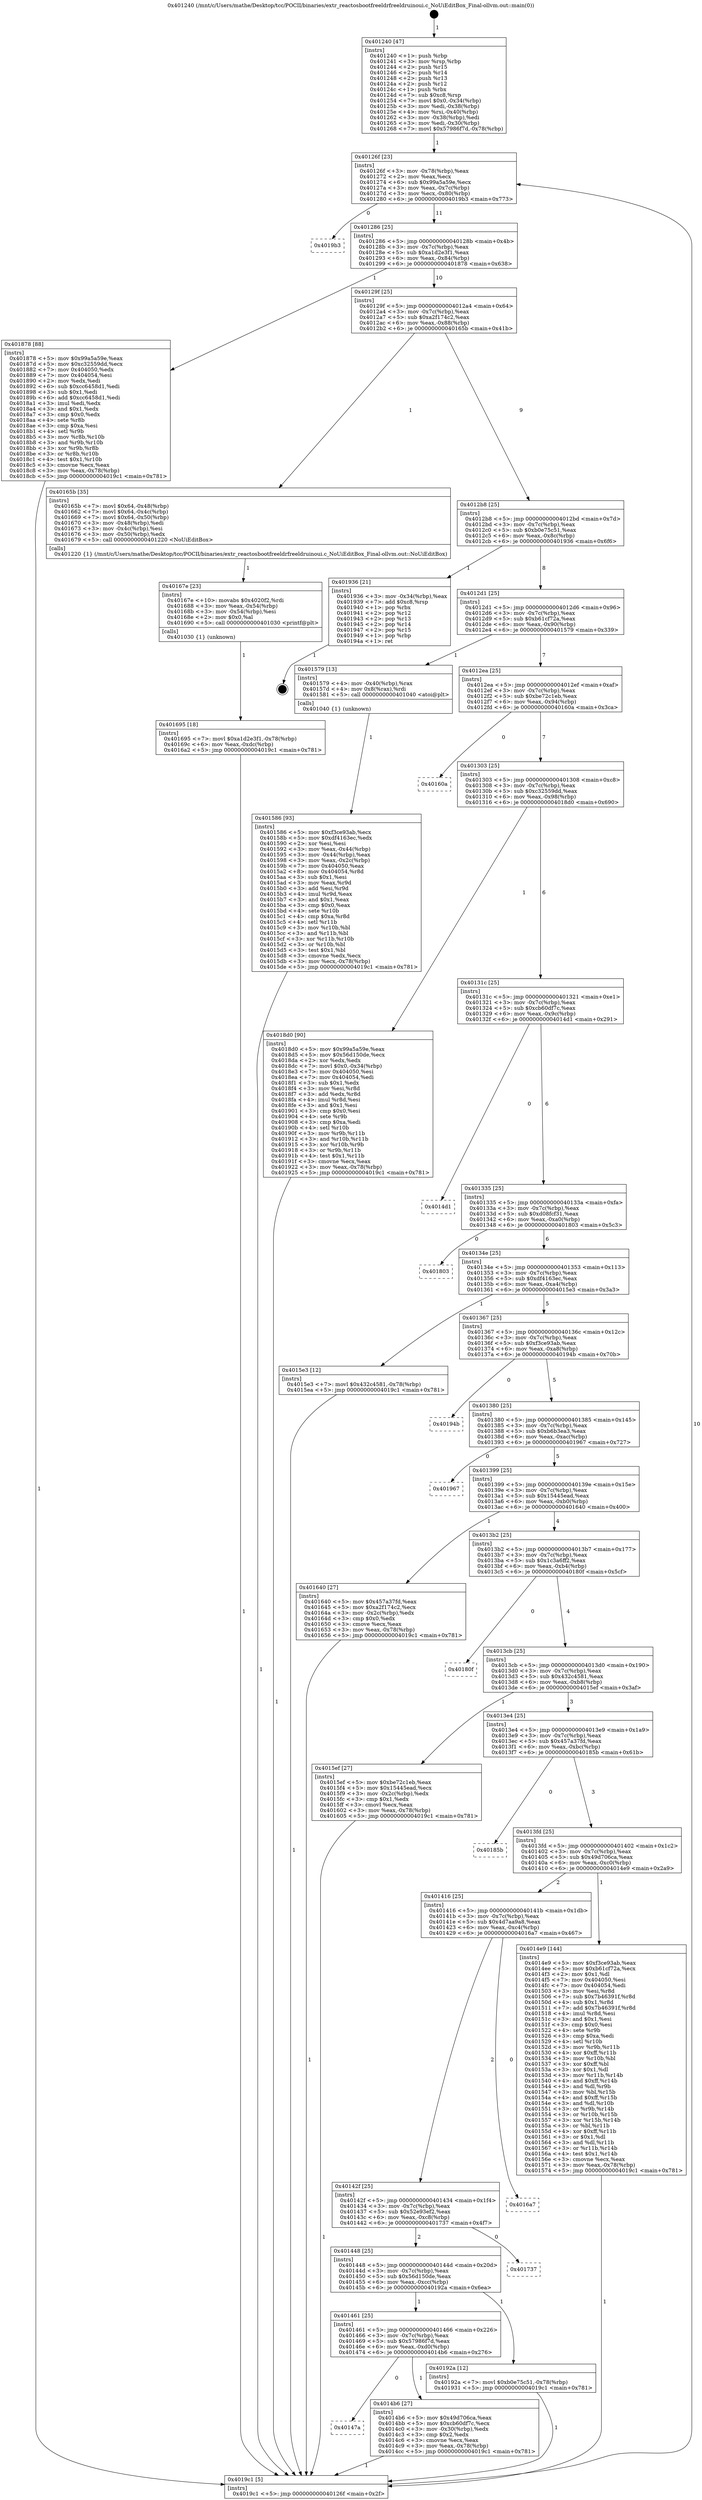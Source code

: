 digraph "0x401240" {
  label = "0x401240 (/mnt/c/Users/mathe/Desktop/tcc/POCII/binaries/extr_reactosbootfreeldrfreeldruinoui.c_NoUiEditBox_Final-ollvm.out::main(0))"
  labelloc = "t"
  node[shape=record]

  Entry [label="",width=0.3,height=0.3,shape=circle,fillcolor=black,style=filled]
  "0x40126f" [label="{
     0x40126f [23]\l
     | [instrs]\l
     &nbsp;&nbsp;0x40126f \<+3\>: mov -0x78(%rbp),%eax\l
     &nbsp;&nbsp;0x401272 \<+2\>: mov %eax,%ecx\l
     &nbsp;&nbsp;0x401274 \<+6\>: sub $0x99a5a59e,%ecx\l
     &nbsp;&nbsp;0x40127a \<+3\>: mov %eax,-0x7c(%rbp)\l
     &nbsp;&nbsp;0x40127d \<+3\>: mov %ecx,-0x80(%rbp)\l
     &nbsp;&nbsp;0x401280 \<+6\>: je 00000000004019b3 \<main+0x773\>\l
  }"]
  "0x4019b3" [label="{
     0x4019b3\l
  }", style=dashed]
  "0x401286" [label="{
     0x401286 [25]\l
     | [instrs]\l
     &nbsp;&nbsp;0x401286 \<+5\>: jmp 000000000040128b \<main+0x4b\>\l
     &nbsp;&nbsp;0x40128b \<+3\>: mov -0x7c(%rbp),%eax\l
     &nbsp;&nbsp;0x40128e \<+5\>: sub $0xa1d2e3f1,%eax\l
     &nbsp;&nbsp;0x401293 \<+6\>: mov %eax,-0x84(%rbp)\l
     &nbsp;&nbsp;0x401299 \<+6\>: je 0000000000401878 \<main+0x638\>\l
  }"]
  Exit [label="",width=0.3,height=0.3,shape=circle,fillcolor=black,style=filled,peripheries=2]
  "0x401878" [label="{
     0x401878 [88]\l
     | [instrs]\l
     &nbsp;&nbsp;0x401878 \<+5\>: mov $0x99a5a59e,%eax\l
     &nbsp;&nbsp;0x40187d \<+5\>: mov $0xc32559dd,%ecx\l
     &nbsp;&nbsp;0x401882 \<+7\>: mov 0x404050,%edx\l
     &nbsp;&nbsp;0x401889 \<+7\>: mov 0x404054,%esi\l
     &nbsp;&nbsp;0x401890 \<+2\>: mov %edx,%edi\l
     &nbsp;&nbsp;0x401892 \<+6\>: sub $0xcc6458d1,%edi\l
     &nbsp;&nbsp;0x401898 \<+3\>: sub $0x1,%edi\l
     &nbsp;&nbsp;0x40189b \<+6\>: add $0xcc6458d1,%edi\l
     &nbsp;&nbsp;0x4018a1 \<+3\>: imul %edi,%edx\l
     &nbsp;&nbsp;0x4018a4 \<+3\>: and $0x1,%edx\l
     &nbsp;&nbsp;0x4018a7 \<+3\>: cmp $0x0,%edx\l
     &nbsp;&nbsp;0x4018aa \<+4\>: sete %r8b\l
     &nbsp;&nbsp;0x4018ae \<+3\>: cmp $0xa,%esi\l
     &nbsp;&nbsp;0x4018b1 \<+4\>: setl %r9b\l
     &nbsp;&nbsp;0x4018b5 \<+3\>: mov %r8b,%r10b\l
     &nbsp;&nbsp;0x4018b8 \<+3\>: and %r9b,%r10b\l
     &nbsp;&nbsp;0x4018bb \<+3\>: xor %r9b,%r8b\l
     &nbsp;&nbsp;0x4018be \<+3\>: or %r8b,%r10b\l
     &nbsp;&nbsp;0x4018c1 \<+4\>: test $0x1,%r10b\l
     &nbsp;&nbsp;0x4018c5 \<+3\>: cmovne %ecx,%eax\l
     &nbsp;&nbsp;0x4018c8 \<+3\>: mov %eax,-0x78(%rbp)\l
     &nbsp;&nbsp;0x4018cb \<+5\>: jmp 00000000004019c1 \<main+0x781\>\l
  }"]
  "0x40129f" [label="{
     0x40129f [25]\l
     | [instrs]\l
     &nbsp;&nbsp;0x40129f \<+5\>: jmp 00000000004012a4 \<main+0x64\>\l
     &nbsp;&nbsp;0x4012a4 \<+3\>: mov -0x7c(%rbp),%eax\l
     &nbsp;&nbsp;0x4012a7 \<+5\>: sub $0xa2f174c2,%eax\l
     &nbsp;&nbsp;0x4012ac \<+6\>: mov %eax,-0x88(%rbp)\l
     &nbsp;&nbsp;0x4012b2 \<+6\>: je 000000000040165b \<main+0x41b\>\l
  }"]
  "0x401695" [label="{
     0x401695 [18]\l
     | [instrs]\l
     &nbsp;&nbsp;0x401695 \<+7\>: movl $0xa1d2e3f1,-0x78(%rbp)\l
     &nbsp;&nbsp;0x40169c \<+6\>: mov %eax,-0xdc(%rbp)\l
     &nbsp;&nbsp;0x4016a2 \<+5\>: jmp 00000000004019c1 \<main+0x781\>\l
  }"]
  "0x40165b" [label="{
     0x40165b [35]\l
     | [instrs]\l
     &nbsp;&nbsp;0x40165b \<+7\>: movl $0x64,-0x48(%rbp)\l
     &nbsp;&nbsp;0x401662 \<+7\>: movl $0x64,-0x4c(%rbp)\l
     &nbsp;&nbsp;0x401669 \<+7\>: movl $0x64,-0x50(%rbp)\l
     &nbsp;&nbsp;0x401670 \<+3\>: mov -0x48(%rbp),%edi\l
     &nbsp;&nbsp;0x401673 \<+3\>: mov -0x4c(%rbp),%esi\l
     &nbsp;&nbsp;0x401676 \<+3\>: mov -0x50(%rbp),%edx\l
     &nbsp;&nbsp;0x401679 \<+5\>: call 0000000000401220 \<NoUiEditBox\>\l
     | [calls]\l
     &nbsp;&nbsp;0x401220 \{1\} (/mnt/c/Users/mathe/Desktop/tcc/POCII/binaries/extr_reactosbootfreeldrfreeldruinoui.c_NoUiEditBox_Final-ollvm.out::NoUiEditBox)\l
  }"]
  "0x4012b8" [label="{
     0x4012b8 [25]\l
     | [instrs]\l
     &nbsp;&nbsp;0x4012b8 \<+5\>: jmp 00000000004012bd \<main+0x7d\>\l
     &nbsp;&nbsp;0x4012bd \<+3\>: mov -0x7c(%rbp),%eax\l
     &nbsp;&nbsp;0x4012c0 \<+5\>: sub $0xb0e75c51,%eax\l
     &nbsp;&nbsp;0x4012c5 \<+6\>: mov %eax,-0x8c(%rbp)\l
     &nbsp;&nbsp;0x4012cb \<+6\>: je 0000000000401936 \<main+0x6f6\>\l
  }"]
  "0x40167e" [label="{
     0x40167e [23]\l
     | [instrs]\l
     &nbsp;&nbsp;0x40167e \<+10\>: movabs $0x4020f2,%rdi\l
     &nbsp;&nbsp;0x401688 \<+3\>: mov %eax,-0x54(%rbp)\l
     &nbsp;&nbsp;0x40168b \<+3\>: mov -0x54(%rbp),%esi\l
     &nbsp;&nbsp;0x40168e \<+2\>: mov $0x0,%al\l
     &nbsp;&nbsp;0x401690 \<+5\>: call 0000000000401030 \<printf@plt\>\l
     | [calls]\l
     &nbsp;&nbsp;0x401030 \{1\} (unknown)\l
  }"]
  "0x401936" [label="{
     0x401936 [21]\l
     | [instrs]\l
     &nbsp;&nbsp;0x401936 \<+3\>: mov -0x34(%rbp),%eax\l
     &nbsp;&nbsp;0x401939 \<+7\>: add $0xc8,%rsp\l
     &nbsp;&nbsp;0x401940 \<+1\>: pop %rbx\l
     &nbsp;&nbsp;0x401941 \<+2\>: pop %r12\l
     &nbsp;&nbsp;0x401943 \<+2\>: pop %r13\l
     &nbsp;&nbsp;0x401945 \<+2\>: pop %r14\l
     &nbsp;&nbsp;0x401947 \<+2\>: pop %r15\l
     &nbsp;&nbsp;0x401949 \<+1\>: pop %rbp\l
     &nbsp;&nbsp;0x40194a \<+1\>: ret\l
  }"]
  "0x4012d1" [label="{
     0x4012d1 [25]\l
     | [instrs]\l
     &nbsp;&nbsp;0x4012d1 \<+5\>: jmp 00000000004012d6 \<main+0x96\>\l
     &nbsp;&nbsp;0x4012d6 \<+3\>: mov -0x7c(%rbp),%eax\l
     &nbsp;&nbsp;0x4012d9 \<+5\>: sub $0xb61cf72a,%eax\l
     &nbsp;&nbsp;0x4012de \<+6\>: mov %eax,-0x90(%rbp)\l
     &nbsp;&nbsp;0x4012e4 \<+6\>: je 0000000000401579 \<main+0x339\>\l
  }"]
  "0x401586" [label="{
     0x401586 [93]\l
     | [instrs]\l
     &nbsp;&nbsp;0x401586 \<+5\>: mov $0xf3ce93ab,%ecx\l
     &nbsp;&nbsp;0x40158b \<+5\>: mov $0xdf4163ec,%edx\l
     &nbsp;&nbsp;0x401590 \<+2\>: xor %esi,%esi\l
     &nbsp;&nbsp;0x401592 \<+3\>: mov %eax,-0x44(%rbp)\l
     &nbsp;&nbsp;0x401595 \<+3\>: mov -0x44(%rbp),%eax\l
     &nbsp;&nbsp;0x401598 \<+3\>: mov %eax,-0x2c(%rbp)\l
     &nbsp;&nbsp;0x40159b \<+7\>: mov 0x404050,%eax\l
     &nbsp;&nbsp;0x4015a2 \<+8\>: mov 0x404054,%r8d\l
     &nbsp;&nbsp;0x4015aa \<+3\>: sub $0x1,%esi\l
     &nbsp;&nbsp;0x4015ad \<+3\>: mov %eax,%r9d\l
     &nbsp;&nbsp;0x4015b0 \<+3\>: add %esi,%r9d\l
     &nbsp;&nbsp;0x4015b3 \<+4\>: imul %r9d,%eax\l
     &nbsp;&nbsp;0x4015b7 \<+3\>: and $0x1,%eax\l
     &nbsp;&nbsp;0x4015ba \<+3\>: cmp $0x0,%eax\l
     &nbsp;&nbsp;0x4015bd \<+4\>: sete %r10b\l
     &nbsp;&nbsp;0x4015c1 \<+4\>: cmp $0xa,%r8d\l
     &nbsp;&nbsp;0x4015c5 \<+4\>: setl %r11b\l
     &nbsp;&nbsp;0x4015c9 \<+3\>: mov %r10b,%bl\l
     &nbsp;&nbsp;0x4015cc \<+3\>: and %r11b,%bl\l
     &nbsp;&nbsp;0x4015cf \<+3\>: xor %r11b,%r10b\l
     &nbsp;&nbsp;0x4015d2 \<+3\>: or %r10b,%bl\l
     &nbsp;&nbsp;0x4015d5 \<+3\>: test $0x1,%bl\l
     &nbsp;&nbsp;0x4015d8 \<+3\>: cmovne %edx,%ecx\l
     &nbsp;&nbsp;0x4015db \<+3\>: mov %ecx,-0x78(%rbp)\l
     &nbsp;&nbsp;0x4015de \<+5\>: jmp 00000000004019c1 \<main+0x781\>\l
  }"]
  "0x401579" [label="{
     0x401579 [13]\l
     | [instrs]\l
     &nbsp;&nbsp;0x401579 \<+4\>: mov -0x40(%rbp),%rax\l
     &nbsp;&nbsp;0x40157d \<+4\>: mov 0x8(%rax),%rdi\l
     &nbsp;&nbsp;0x401581 \<+5\>: call 0000000000401040 \<atoi@plt\>\l
     | [calls]\l
     &nbsp;&nbsp;0x401040 \{1\} (unknown)\l
  }"]
  "0x4012ea" [label="{
     0x4012ea [25]\l
     | [instrs]\l
     &nbsp;&nbsp;0x4012ea \<+5\>: jmp 00000000004012ef \<main+0xaf\>\l
     &nbsp;&nbsp;0x4012ef \<+3\>: mov -0x7c(%rbp),%eax\l
     &nbsp;&nbsp;0x4012f2 \<+5\>: sub $0xbe72c1eb,%eax\l
     &nbsp;&nbsp;0x4012f7 \<+6\>: mov %eax,-0x94(%rbp)\l
     &nbsp;&nbsp;0x4012fd \<+6\>: je 000000000040160a \<main+0x3ca\>\l
  }"]
  "0x401240" [label="{
     0x401240 [47]\l
     | [instrs]\l
     &nbsp;&nbsp;0x401240 \<+1\>: push %rbp\l
     &nbsp;&nbsp;0x401241 \<+3\>: mov %rsp,%rbp\l
     &nbsp;&nbsp;0x401244 \<+2\>: push %r15\l
     &nbsp;&nbsp;0x401246 \<+2\>: push %r14\l
     &nbsp;&nbsp;0x401248 \<+2\>: push %r13\l
     &nbsp;&nbsp;0x40124a \<+2\>: push %r12\l
     &nbsp;&nbsp;0x40124c \<+1\>: push %rbx\l
     &nbsp;&nbsp;0x40124d \<+7\>: sub $0xc8,%rsp\l
     &nbsp;&nbsp;0x401254 \<+7\>: movl $0x0,-0x34(%rbp)\l
     &nbsp;&nbsp;0x40125b \<+3\>: mov %edi,-0x38(%rbp)\l
     &nbsp;&nbsp;0x40125e \<+4\>: mov %rsi,-0x40(%rbp)\l
     &nbsp;&nbsp;0x401262 \<+3\>: mov -0x38(%rbp),%edi\l
     &nbsp;&nbsp;0x401265 \<+3\>: mov %edi,-0x30(%rbp)\l
     &nbsp;&nbsp;0x401268 \<+7\>: movl $0x57986f7d,-0x78(%rbp)\l
  }"]
  "0x40160a" [label="{
     0x40160a\l
  }", style=dashed]
  "0x401303" [label="{
     0x401303 [25]\l
     | [instrs]\l
     &nbsp;&nbsp;0x401303 \<+5\>: jmp 0000000000401308 \<main+0xc8\>\l
     &nbsp;&nbsp;0x401308 \<+3\>: mov -0x7c(%rbp),%eax\l
     &nbsp;&nbsp;0x40130b \<+5\>: sub $0xc32559dd,%eax\l
     &nbsp;&nbsp;0x401310 \<+6\>: mov %eax,-0x98(%rbp)\l
     &nbsp;&nbsp;0x401316 \<+6\>: je 00000000004018d0 \<main+0x690\>\l
  }"]
  "0x4019c1" [label="{
     0x4019c1 [5]\l
     | [instrs]\l
     &nbsp;&nbsp;0x4019c1 \<+5\>: jmp 000000000040126f \<main+0x2f\>\l
  }"]
  "0x4018d0" [label="{
     0x4018d0 [90]\l
     | [instrs]\l
     &nbsp;&nbsp;0x4018d0 \<+5\>: mov $0x99a5a59e,%eax\l
     &nbsp;&nbsp;0x4018d5 \<+5\>: mov $0x56d150de,%ecx\l
     &nbsp;&nbsp;0x4018da \<+2\>: xor %edx,%edx\l
     &nbsp;&nbsp;0x4018dc \<+7\>: movl $0x0,-0x34(%rbp)\l
     &nbsp;&nbsp;0x4018e3 \<+7\>: mov 0x404050,%esi\l
     &nbsp;&nbsp;0x4018ea \<+7\>: mov 0x404054,%edi\l
     &nbsp;&nbsp;0x4018f1 \<+3\>: sub $0x1,%edx\l
     &nbsp;&nbsp;0x4018f4 \<+3\>: mov %esi,%r8d\l
     &nbsp;&nbsp;0x4018f7 \<+3\>: add %edx,%r8d\l
     &nbsp;&nbsp;0x4018fa \<+4\>: imul %r8d,%esi\l
     &nbsp;&nbsp;0x4018fe \<+3\>: and $0x1,%esi\l
     &nbsp;&nbsp;0x401901 \<+3\>: cmp $0x0,%esi\l
     &nbsp;&nbsp;0x401904 \<+4\>: sete %r9b\l
     &nbsp;&nbsp;0x401908 \<+3\>: cmp $0xa,%edi\l
     &nbsp;&nbsp;0x40190b \<+4\>: setl %r10b\l
     &nbsp;&nbsp;0x40190f \<+3\>: mov %r9b,%r11b\l
     &nbsp;&nbsp;0x401912 \<+3\>: and %r10b,%r11b\l
     &nbsp;&nbsp;0x401915 \<+3\>: xor %r10b,%r9b\l
     &nbsp;&nbsp;0x401918 \<+3\>: or %r9b,%r11b\l
     &nbsp;&nbsp;0x40191b \<+4\>: test $0x1,%r11b\l
     &nbsp;&nbsp;0x40191f \<+3\>: cmovne %ecx,%eax\l
     &nbsp;&nbsp;0x401922 \<+3\>: mov %eax,-0x78(%rbp)\l
     &nbsp;&nbsp;0x401925 \<+5\>: jmp 00000000004019c1 \<main+0x781\>\l
  }"]
  "0x40131c" [label="{
     0x40131c [25]\l
     | [instrs]\l
     &nbsp;&nbsp;0x40131c \<+5\>: jmp 0000000000401321 \<main+0xe1\>\l
     &nbsp;&nbsp;0x401321 \<+3\>: mov -0x7c(%rbp),%eax\l
     &nbsp;&nbsp;0x401324 \<+5\>: sub $0xcb60df7c,%eax\l
     &nbsp;&nbsp;0x401329 \<+6\>: mov %eax,-0x9c(%rbp)\l
     &nbsp;&nbsp;0x40132f \<+6\>: je 00000000004014d1 \<main+0x291\>\l
  }"]
  "0x40147a" [label="{
     0x40147a\l
  }", style=dashed]
  "0x4014d1" [label="{
     0x4014d1\l
  }", style=dashed]
  "0x401335" [label="{
     0x401335 [25]\l
     | [instrs]\l
     &nbsp;&nbsp;0x401335 \<+5\>: jmp 000000000040133a \<main+0xfa\>\l
     &nbsp;&nbsp;0x40133a \<+3\>: mov -0x7c(%rbp),%eax\l
     &nbsp;&nbsp;0x40133d \<+5\>: sub $0xd08fcf31,%eax\l
     &nbsp;&nbsp;0x401342 \<+6\>: mov %eax,-0xa0(%rbp)\l
     &nbsp;&nbsp;0x401348 \<+6\>: je 0000000000401803 \<main+0x5c3\>\l
  }"]
  "0x4014b6" [label="{
     0x4014b6 [27]\l
     | [instrs]\l
     &nbsp;&nbsp;0x4014b6 \<+5\>: mov $0x49d706ca,%eax\l
     &nbsp;&nbsp;0x4014bb \<+5\>: mov $0xcb60df7c,%ecx\l
     &nbsp;&nbsp;0x4014c0 \<+3\>: mov -0x30(%rbp),%edx\l
     &nbsp;&nbsp;0x4014c3 \<+3\>: cmp $0x2,%edx\l
     &nbsp;&nbsp;0x4014c6 \<+3\>: cmovne %ecx,%eax\l
     &nbsp;&nbsp;0x4014c9 \<+3\>: mov %eax,-0x78(%rbp)\l
     &nbsp;&nbsp;0x4014cc \<+5\>: jmp 00000000004019c1 \<main+0x781\>\l
  }"]
  "0x401803" [label="{
     0x401803\l
  }", style=dashed]
  "0x40134e" [label="{
     0x40134e [25]\l
     | [instrs]\l
     &nbsp;&nbsp;0x40134e \<+5\>: jmp 0000000000401353 \<main+0x113\>\l
     &nbsp;&nbsp;0x401353 \<+3\>: mov -0x7c(%rbp),%eax\l
     &nbsp;&nbsp;0x401356 \<+5\>: sub $0xdf4163ec,%eax\l
     &nbsp;&nbsp;0x40135b \<+6\>: mov %eax,-0xa4(%rbp)\l
     &nbsp;&nbsp;0x401361 \<+6\>: je 00000000004015e3 \<main+0x3a3\>\l
  }"]
  "0x401461" [label="{
     0x401461 [25]\l
     | [instrs]\l
     &nbsp;&nbsp;0x401461 \<+5\>: jmp 0000000000401466 \<main+0x226\>\l
     &nbsp;&nbsp;0x401466 \<+3\>: mov -0x7c(%rbp),%eax\l
     &nbsp;&nbsp;0x401469 \<+5\>: sub $0x57986f7d,%eax\l
     &nbsp;&nbsp;0x40146e \<+6\>: mov %eax,-0xd0(%rbp)\l
     &nbsp;&nbsp;0x401474 \<+6\>: je 00000000004014b6 \<main+0x276\>\l
  }"]
  "0x4015e3" [label="{
     0x4015e3 [12]\l
     | [instrs]\l
     &nbsp;&nbsp;0x4015e3 \<+7\>: movl $0x432c4581,-0x78(%rbp)\l
     &nbsp;&nbsp;0x4015ea \<+5\>: jmp 00000000004019c1 \<main+0x781\>\l
  }"]
  "0x401367" [label="{
     0x401367 [25]\l
     | [instrs]\l
     &nbsp;&nbsp;0x401367 \<+5\>: jmp 000000000040136c \<main+0x12c\>\l
     &nbsp;&nbsp;0x40136c \<+3\>: mov -0x7c(%rbp),%eax\l
     &nbsp;&nbsp;0x40136f \<+5\>: sub $0xf3ce93ab,%eax\l
     &nbsp;&nbsp;0x401374 \<+6\>: mov %eax,-0xa8(%rbp)\l
     &nbsp;&nbsp;0x40137a \<+6\>: je 000000000040194b \<main+0x70b\>\l
  }"]
  "0x40192a" [label="{
     0x40192a [12]\l
     | [instrs]\l
     &nbsp;&nbsp;0x40192a \<+7\>: movl $0xb0e75c51,-0x78(%rbp)\l
     &nbsp;&nbsp;0x401931 \<+5\>: jmp 00000000004019c1 \<main+0x781\>\l
  }"]
  "0x40194b" [label="{
     0x40194b\l
  }", style=dashed]
  "0x401380" [label="{
     0x401380 [25]\l
     | [instrs]\l
     &nbsp;&nbsp;0x401380 \<+5\>: jmp 0000000000401385 \<main+0x145\>\l
     &nbsp;&nbsp;0x401385 \<+3\>: mov -0x7c(%rbp),%eax\l
     &nbsp;&nbsp;0x401388 \<+5\>: sub $0xb6b3ea3,%eax\l
     &nbsp;&nbsp;0x40138d \<+6\>: mov %eax,-0xac(%rbp)\l
     &nbsp;&nbsp;0x401393 \<+6\>: je 0000000000401967 \<main+0x727\>\l
  }"]
  "0x401448" [label="{
     0x401448 [25]\l
     | [instrs]\l
     &nbsp;&nbsp;0x401448 \<+5\>: jmp 000000000040144d \<main+0x20d\>\l
     &nbsp;&nbsp;0x40144d \<+3\>: mov -0x7c(%rbp),%eax\l
     &nbsp;&nbsp;0x401450 \<+5\>: sub $0x56d150de,%eax\l
     &nbsp;&nbsp;0x401455 \<+6\>: mov %eax,-0xcc(%rbp)\l
     &nbsp;&nbsp;0x40145b \<+6\>: je 000000000040192a \<main+0x6ea\>\l
  }"]
  "0x401967" [label="{
     0x401967\l
  }", style=dashed]
  "0x401399" [label="{
     0x401399 [25]\l
     | [instrs]\l
     &nbsp;&nbsp;0x401399 \<+5\>: jmp 000000000040139e \<main+0x15e\>\l
     &nbsp;&nbsp;0x40139e \<+3\>: mov -0x7c(%rbp),%eax\l
     &nbsp;&nbsp;0x4013a1 \<+5\>: sub $0x15445ead,%eax\l
     &nbsp;&nbsp;0x4013a6 \<+6\>: mov %eax,-0xb0(%rbp)\l
     &nbsp;&nbsp;0x4013ac \<+6\>: je 0000000000401640 \<main+0x400\>\l
  }"]
  "0x401737" [label="{
     0x401737\l
  }", style=dashed]
  "0x401640" [label="{
     0x401640 [27]\l
     | [instrs]\l
     &nbsp;&nbsp;0x401640 \<+5\>: mov $0x457a37fd,%eax\l
     &nbsp;&nbsp;0x401645 \<+5\>: mov $0xa2f174c2,%ecx\l
     &nbsp;&nbsp;0x40164a \<+3\>: mov -0x2c(%rbp),%edx\l
     &nbsp;&nbsp;0x40164d \<+3\>: cmp $0x0,%edx\l
     &nbsp;&nbsp;0x401650 \<+3\>: cmove %ecx,%eax\l
     &nbsp;&nbsp;0x401653 \<+3\>: mov %eax,-0x78(%rbp)\l
     &nbsp;&nbsp;0x401656 \<+5\>: jmp 00000000004019c1 \<main+0x781\>\l
  }"]
  "0x4013b2" [label="{
     0x4013b2 [25]\l
     | [instrs]\l
     &nbsp;&nbsp;0x4013b2 \<+5\>: jmp 00000000004013b7 \<main+0x177\>\l
     &nbsp;&nbsp;0x4013b7 \<+3\>: mov -0x7c(%rbp),%eax\l
     &nbsp;&nbsp;0x4013ba \<+5\>: sub $0x1c3a6ff2,%eax\l
     &nbsp;&nbsp;0x4013bf \<+6\>: mov %eax,-0xb4(%rbp)\l
     &nbsp;&nbsp;0x4013c5 \<+6\>: je 000000000040180f \<main+0x5cf\>\l
  }"]
  "0x40142f" [label="{
     0x40142f [25]\l
     | [instrs]\l
     &nbsp;&nbsp;0x40142f \<+5\>: jmp 0000000000401434 \<main+0x1f4\>\l
     &nbsp;&nbsp;0x401434 \<+3\>: mov -0x7c(%rbp),%eax\l
     &nbsp;&nbsp;0x401437 \<+5\>: sub $0x52e93ef2,%eax\l
     &nbsp;&nbsp;0x40143c \<+6\>: mov %eax,-0xc8(%rbp)\l
     &nbsp;&nbsp;0x401442 \<+6\>: je 0000000000401737 \<main+0x4f7\>\l
  }"]
  "0x40180f" [label="{
     0x40180f\l
  }", style=dashed]
  "0x4013cb" [label="{
     0x4013cb [25]\l
     | [instrs]\l
     &nbsp;&nbsp;0x4013cb \<+5\>: jmp 00000000004013d0 \<main+0x190\>\l
     &nbsp;&nbsp;0x4013d0 \<+3\>: mov -0x7c(%rbp),%eax\l
     &nbsp;&nbsp;0x4013d3 \<+5\>: sub $0x432c4581,%eax\l
     &nbsp;&nbsp;0x4013d8 \<+6\>: mov %eax,-0xb8(%rbp)\l
     &nbsp;&nbsp;0x4013de \<+6\>: je 00000000004015ef \<main+0x3af\>\l
  }"]
  "0x4016a7" [label="{
     0x4016a7\l
  }", style=dashed]
  "0x4015ef" [label="{
     0x4015ef [27]\l
     | [instrs]\l
     &nbsp;&nbsp;0x4015ef \<+5\>: mov $0xbe72c1eb,%eax\l
     &nbsp;&nbsp;0x4015f4 \<+5\>: mov $0x15445ead,%ecx\l
     &nbsp;&nbsp;0x4015f9 \<+3\>: mov -0x2c(%rbp),%edx\l
     &nbsp;&nbsp;0x4015fc \<+3\>: cmp $0x1,%edx\l
     &nbsp;&nbsp;0x4015ff \<+3\>: cmovl %ecx,%eax\l
     &nbsp;&nbsp;0x401602 \<+3\>: mov %eax,-0x78(%rbp)\l
     &nbsp;&nbsp;0x401605 \<+5\>: jmp 00000000004019c1 \<main+0x781\>\l
  }"]
  "0x4013e4" [label="{
     0x4013e4 [25]\l
     | [instrs]\l
     &nbsp;&nbsp;0x4013e4 \<+5\>: jmp 00000000004013e9 \<main+0x1a9\>\l
     &nbsp;&nbsp;0x4013e9 \<+3\>: mov -0x7c(%rbp),%eax\l
     &nbsp;&nbsp;0x4013ec \<+5\>: sub $0x457a37fd,%eax\l
     &nbsp;&nbsp;0x4013f1 \<+6\>: mov %eax,-0xbc(%rbp)\l
     &nbsp;&nbsp;0x4013f7 \<+6\>: je 000000000040185b \<main+0x61b\>\l
  }"]
  "0x401416" [label="{
     0x401416 [25]\l
     | [instrs]\l
     &nbsp;&nbsp;0x401416 \<+5\>: jmp 000000000040141b \<main+0x1db\>\l
     &nbsp;&nbsp;0x40141b \<+3\>: mov -0x7c(%rbp),%eax\l
     &nbsp;&nbsp;0x40141e \<+5\>: sub $0x4d7aa9a8,%eax\l
     &nbsp;&nbsp;0x401423 \<+6\>: mov %eax,-0xc4(%rbp)\l
     &nbsp;&nbsp;0x401429 \<+6\>: je 00000000004016a7 \<main+0x467\>\l
  }"]
  "0x40185b" [label="{
     0x40185b\l
  }", style=dashed]
  "0x4013fd" [label="{
     0x4013fd [25]\l
     | [instrs]\l
     &nbsp;&nbsp;0x4013fd \<+5\>: jmp 0000000000401402 \<main+0x1c2\>\l
     &nbsp;&nbsp;0x401402 \<+3\>: mov -0x7c(%rbp),%eax\l
     &nbsp;&nbsp;0x401405 \<+5\>: sub $0x49d706ca,%eax\l
     &nbsp;&nbsp;0x40140a \<+6\>: mov %eax,-0xc0(%rbp)\l
     &nbsp;&nbsp;0x401410 \<+6\>: je 00000000004014e9 \<main+0x2a9\>\l
  }"]
  "0x4014e9" [label="{
     0x4014e9 [144]\l
     | [instrs]\l
     &nbsp;&nbsp;0x4014e9 \<+5\>: mov $0xf3ce93ab,%eax\l
     &nbsp;&nbsp;0x4014ee \<+5\>: mov $0xb61cf72a,%ecx\l
     &nbsp;&nbsp;0x4014f3 \<+2\>: mov $0x1,%dl\l
     &nbsp;&nbsp;0x4014f5 \<+7\>: mov 0x404050,%esi\l
     &nbsp;&nbsp;0x4014fc \<+7\>: mov 0x404054,%edi\l
     &nbsp;&nbsp;0x401503 \<+3\>: mov %esi,%r8d\l
     &nbsp;&nbsp;0x401506 \<+7\>: sub $0x7b46391f,%r8d\l
     &nbsp;&nbsp;0x40150d \<+4\>: sub $0x1,%r8d\l
     &nbsp;&nbsp;0x401511 \<+7\>: add $0x7b46391f,%r8d\l
     &nbsp;&nbsp;0x401518 \<+4\>: imul %r8d,%esi\l
     &nbsp;&nbsp;0x40151c \<+3\>: and $0x1,%esi\l
     &nbsp;&nbsp;0x40151f \<+3\>: cmp $0x0,%esi\l
     &nbsp;&nbsp;0x401522 \<+4\>: sete %r9b\l
     &nbsp;&nbsp;0x401526 \<+3\>: cmp $0xa,%edi\l
     &nbsp;&nbsp;0x401529 \<+4\>: setl %r10b\l
     &nbsp;&nbsp;0x40152d \<+3\>: mov %r9b,%r11b\l
     &nbsp;&nbsp;0x401530 \<+4\>: xor $0xff,%r11b\l
     &nbsp;&nbsp;0x401534 \<+3\>: mov %r10b,%bl\l
     &nbsp;&nbsp;0x401537 \<+3\>: xor $0xff,%bl\l
     &nbsp;&nbsp;0x40153a \<+3\>: xor $0x1,%dl\l
     &nbsp;&nbsp;0x40153d \<+3\>: mov %r11b,%r14b\l
     &nbsp;&nbsp;0x401540 \<+4\>: and $0xff,%r14b\l
     &nbsp;&nbsp;0x401544 \<+3\>: and %dl,%r9b\l
     &nbsp;&nbsp;0x401547 \<+3\>: mov %bl,%r15b\l
     &nbsp;&nbsp;0x40154a \<+4\>: and $0xff,%r15b\l
     &nbsp;&nbsp;0x40154e \<+3\>: and %dl,%r10b\l
     &nbsp;&nbsp;0x401551 \<+3\>: or %r9b,%r14b\l
     &nbsp;&nbsp;0x401554 \<+3\>: or %r10b,%r15b\l
     &nbsp;&nbsp;0x401557 \<+3\>: xor %r15b,%r14b\l
     &nbsp;&nbsp;0x40155a \<+3\>: or %bl,%r11b\l
     &nbsp;&nbsp;0x40155d \<+4\>: xor $0xff,%r11b\l
     &nbsp;&nbsp;0x401561 \<+3\>: or $0x1,%dl\l
     &nbsp;&nbsp;0x401564 \<+3\>: and %dl,%r11b\l
     &nbsp;&nbsp;0x401567 \<+3\>: or %r11b,%r14b\l
     &nbsp;&nbsp;0x40156a \<+4\>: test $0x1,%r14b\l
     &nbsp;&nbsp;0x40156e \<+3\>: cmovne %ecx,%eax\l
     &nbsp;&nbsp;0x401571 \<+3\>: mov %eax,-0x78(%rbp)\l
     &nbsp;&nbsp;0x401574 \<+5\>: jmp 00000000004019c1 \<main+0x781\>\l
  }"]
  Entry -> "0x401240" [label=" 1"]
  "0x40126f" -> "0x4019b3" [label=" 0"]
  "0x40126f" -> "0x401286" [label=" 11"]
  "0x401936" -> Exit [label=" 1"]
  "0x401286" -> "0x401878" [label=" 1"]
  "0x401286" -> "0x40129f" [label=" 10"]
  "0x40192a" -> "0x4019c1" [label=" 1"]
  "0x40129f" -> "0x40165b" [label=" 1"]
  "0x40129f" -> "0x4012b8" [label=" 9"]
  "0x4018d0" -> "0x4019c1" [label=" 1"]
  "0x4012b8" -> "0x401936" [label=" 1"]
  "0x4012b8" -> "0x4012d1" [label=" 8"]
  "0x401878" -> "0x4019c1" [label=" 1"]
  "0x4012d1" -> "0x401579" [label=" 1"]
  "0x4012d1" -> "0x4012ea" [label=" 7"]
  "0x401695" -> "0x4019c1" [label=" 1"]
  "0x4012ea" -> "0x40160a" [label=" 0"]
  "0x4012ea" -> "0x401303" [label=" 7"]
  "0x40167e" -> "0x401695" [label=" 1"]
  "0x401303" -> "0x4018d0" [label=" 1"]
  "0x401303" -> "0x40131c" [label=" 6"]
  "0x40165b" -> "0x40167e" [label=" 1"]
  "0x40131c" -> "0x4014d1" [label=" 0"]
  "0x40131c" -> "0x401335" [label=" 6"]
  "0x401640" -> "0x4019c1" [label=" 1"]
  "0x401335" -> "0x401803" [label=" 0"]
  "0x401335" -> "0x40134e" [label=" 6"]
  "0x4015ef" -> "0x4019c1" [label=" 1"]
  "0x40134e" -> "0x4015e3" [label=" 1"]
  "0x40134e" -> "0x401367" [label=" 5"]
  "0x401586" -> "0x4019c1" [label=" 1"]
  "0x401367" -> "0x40194b" [label=" 0"]
  "0x401367" -> "0x401380" [label=" 5"]
  "0x401579" -> "0x401586" [label=" 1"]
  "0x401380" -> "0x401967" [label=" 0"]
  "0x401380" -> "0x401399" [label=" 5"]
  "0x4019c1" -> "0x40126f" [label=" 10"]
  "0x401399" -> "0x401640" [label=" 1"]
  "0x401399" -> "0x4013b2" [label=" 4"]
  "0x401240" -> "0x40126f" [label=" 1"]
  "0x4013b2" -> "0x40180f" [label=" 0"]
  "0x4013b2" -> "0x4013cb" [label=" 4"]
  "0x401461" -> "0x40147a" [label=" 0"]
  "0x4013cb" -> "0x4015ef" [label=" 1"]
  "0x4013cb" -> "0x4013e4" [label=" 3"]
  "0x401461" -> "0x4014b6" [label=" 1"]
  "0x4013e4" -> "0x40185b" [label=" 0"]
  "0x4013e4" -> "0x4013fd" [label=" 3"]
  "0x401448" -> "0x401461" [label=" 1"]
  "0x4013fd" -> "0x4014e9" [label=" 1"]
  "0x4013fd" -> "0x401416" [label=" 2"]
  "0x4015e3" -> "0x4019c1" [label=" 1"]
  "0x401416" -> "0x4016a7" [label=" 0"]
  "0x401416" -> "0x40142f" [label=" 2"]
  "0x4014b6" -> "0x4019c1" [label=" 1"]
  "0x40142f" -> "0x401737" [label=" 0"]
  "0x40142f" -> "0x401448" [label=" 2"]
  "0x4014e9" -> "0x4019c1" [label=" 1"]
  "0x401448" -> "0x40192a" [label=" 1"]
}
